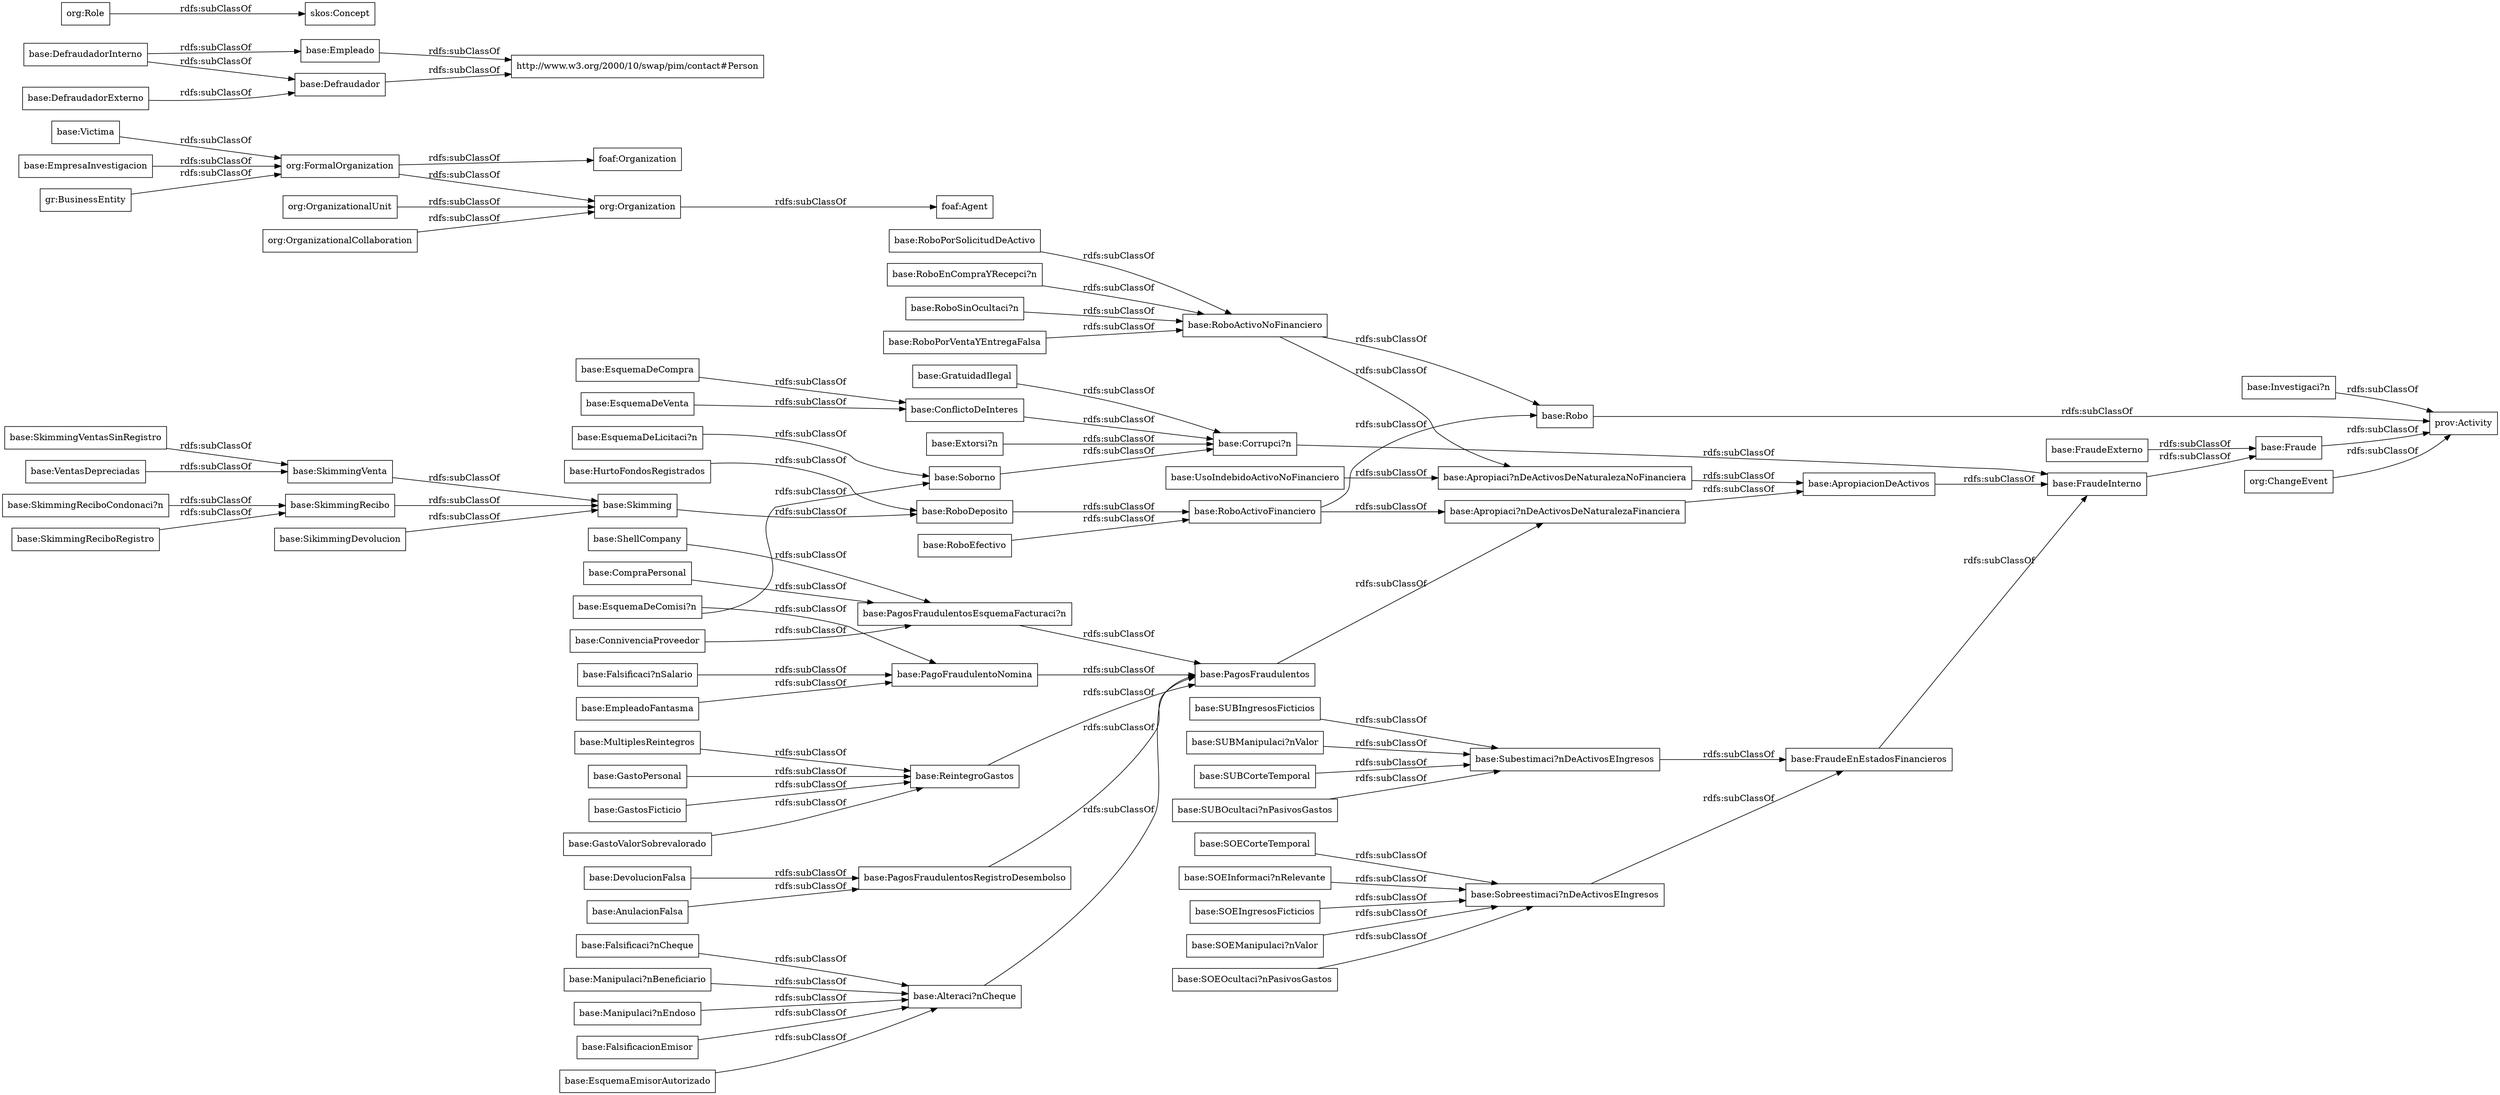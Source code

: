 digraph ar2dtool_diagram { 
rankdir=LR;
size="1000"
node [shape = rectangle, color="black"]; "base:Apropiaci?nDeActivosDeNaturalezaNoFinanciera" "base:RoboEfectivo" "base:EsquemaDeComisi?n" "base:SkimmingReciboCondonaci?n" "base:Soborno" "base:MultiplesReintegros" "base:SUBOcultaci?nPasivosGastos" "base:SUBIngresosFicticios" "base:GratuidadIlegal" "base:GastoPersonal" "base:SkimmingVentasSinRegistro" "base:RoboPorSolicitudDeActivo" "base:Victima" "base:VentasDepreciadas" "base:GastosFicticio" "base:GastoValorSobrevalorado" "base:EsquemaEmisorAutorizado" "base:Alteraci?nCheque" "base:SkimmingVenta" "base:FraudeInterno" "base:SUBManipulaci?nValor" "base:Investigaci?n" "base:FraudeExterno" "base:EsquemaDeCompra" "base:SOEIngresosFicticios" "http://www.w3.org/2000/10/swap/pim/contact#Person" "org:OrganizationalUnit" "base:PagosFraudulentos" "base:PagosFraudulentosEsquemaFacturaci?n" "base:ConnivenciaProveedor" "base:DefraudadorInterno" "base:DevolucionFalsa" "base:SOEManipulaci?nValor" "base:Fraude" "base:Sobreestimaci?nDeActivosEIngresos" "base:SOEOcultaci?nPasivosGastos" "org:Organization" "base:Empleado" "base:Manipulaci?nEndoso" "base:RoboActivoNoFinanciero" "base:Falsificaci?nSalario" "base:PagoFraudulentoNomina" "base:UsoIndebidoActivoNoFinanciero" "base:DefraudadorExterno" "base:SkimmingReciboRegistro" "base:HurtoFondosRegistrados" "base:EsquemaDeVenta" "base:FalsificacionEmisor" "base:RoboEnCompraYRecepci?n" "base:ApropiacionDeActivos" "base:RoboDeposito" "base:SUBCorteTemporal" "base:Defraudador" "base:SkimmingRecibo" "base:SOECorteTemporal" "base:ConflictoDeInteres" "base:Skimming" "base:AnulacionFalsa" "base:ShellCompany" "base:SOEInformaci?nRelevante" "base:RoboActivoFinanciero" "base:EmpresaInvestigacion" "base:Falsificaci?nCheque" "base:CompraPersonal" "base:Robo" "base:Corrupci?n" "base:Subestimaci?nDeActivosEIngresos" "base:FraudeEnEstadosFinancieros" "base:Extorsi?n" "base:RoboSinOcultaci?n" "base:EmpleadoFantasma" "base:Manipulaci?nBeneficiario" "base:SikimmingDevolucion" "base:ReintegroGastos" "base:Apropiaci?nDeActivosDeNaturalezaFinanciera" "base:PagosFraudulentosRegistroDesembolso" "base:EsquemaDeLicitaci?n" "base:RoboPorVentaYEntregaFalsa" "org:FormalOrganization" "org:OrganizationalCollaboration" "org:Role" "org:ChangeEvent" ; /*classes style*/
	"base:SUBOcultaci?nPasivosGastos" -> "base:Subestimaci?nDeActivosEIngresos" [ label = "rdfs:subClassOf" ];
	"base:Apropiaci?nDeActivosDeNaturalezaFinanciera" -> "base:ApropiacionDeActivos" [ label = "rdfs:subClassOf" ];
	"base:Investigaci?n" -> "prov:Activity" [ label = "rdfs:subClassOf" ];
	"base:ApropiacionDeActivos" -> "base:FraudeInterno" [ label = "rdfs:subClassOf" ];
	"org:Role" -> "skos:Concept" [ label = "rdfs:subClassOf" ];
	"base:RoboEnCompraYRecepci?n" -> "base:RoboActivoNoFinanciero" [ label = "rdfs:subClassOf" ];
	"base:SUBCorteTemporal" -> "base:Subestimaci?nDeActivosEIngresos" [ label = "rdfs:subClassOf" ];
	"org:OrganizationalUnit" -> "org:Organization" [ label = "rdfs:subClassOf" ];
	"base:UsoIndebidoActivoNoFinanciero" -> "base:Apropiaci?nDeActivosDeNaturalezaNoFinanciera" [ label = "rdfs:subClassOf" ];
	"base:ConflictoDeInteres" -> "base:Corrupci?n" [ label = "rdfs:subClassOf" ];
	"base:MultiplesReintegros" -> "base:ReintegroGastos" [ label = "rdfs:subClassOf" ];
	"base:SkimmingVentasSinRegistro" -> "base:SkimmingVenta" [ label = "rdfs:subClassOf" ];
	"base:RoboActivoNoFinanciero" -> "base:Robo" [ label = "rdfs:subClassOf" ];
	"base:RoboActivoNoFinanciero" -> "base:Apropiaci?nDeActivosDeNaturalezaNoFinanciera" [ label = "rdfs:subClassOf" ];
	"base:PagosFraudulentosEsquemaFacturaci?n" -> "base:PagosFraudulentos" [ label = "rdfs:subClassOf" ];
	"base:PagosFraudulentos" -> "base:Apropiaci?nDeActivosDeNaturalezaFinanciera" [ label = "rdfs:subClassOf" ];
	"base:PagosFraudulentosRegistroDesembolso" -> "base:PagosFraudulentos" [ label = "rdfs:subClassOf" ];
	"base:SkimmingReciboCondonaci?n" -> "base:SkimmingRecibo" [ label = "rdfs:subClassOf" ];
	"base:EsquemaDeCompra" -> "base:ConflictoDeInteres" [ label = "rdfs:subClassOf" ];
	"base:Alteraci?nCheque" -> "base:PagosFraudulentos" [ label = "rdfs:subClassOf" ];
	"base:RoboEfectivo" -> "base:RoboActivoFinanciero" [ label = "rdfs:subClassOf" ];
	"base:Defraudador" -> "http://www.w3.org/2000/10/swap/pim/contact#Person" [ label = "rdfs:subClassOf" ];
	"base:EsquemaEmisorAutorizado" -> "base:Alteraci?nCheque" [ label = "rdfs:subClassOf" ];
	"base:SOEInformaci?nRelevante" -> "base:Sobreestimaci?nDeActivosEIngresos" [ label = "rdfs:subClassOf" ];
	"base:Manipulaci?nEndoso" -> "base:Alteraci?nCheque" [ label = "rdfs:subClassOf" ];
	"base:Extorsi?n" -> "base:Corrupci?n" [ label = "rdfs:subClassOf" ];
	"base:Corrupci?n" -> "base:FraudeInterno" [ label = "rdfs:subClassOf" ];
	"base:SUBManipulaci?nValor" -> "base:Subestimaci?nDeActivosEIngresos" [ label = "rdfs:subClassOf" ];
	"base:Victima" -> "org:FormalOrganization" [ label = "rdfs:subClassOf" ];
	"base:Skimming" -> "base:RoboDeposito" [ label = "rdfs:subClassOf" ];
	"base:HurtoFondosRegistrados" -> "base:RoboDeposito" [ label = "rdfs:subClassOf" ];
	"base:SikimmingDevolucion" -> "base:Skimming" [ label = "rdfs:subClassOf" ];
	"base:FraudeInterno" -> "base:Fraude" [ label = "rdfs:subClassOf" ];
	"base:Empleado" -> "http://www.w3.org/2000/10/swap/pim/contact#Person" [ label = "rdfs:subClassOf" ];
	"base:RoboSinOcultaci?n" -> "base:RoboActivoNoFinanciero" [ label = "rdfs:subClassOf" ];
	"base:ShellCompany" -> "base:PagosFraudulentosEsquemaFacturaci?n" [ label = "rdfs:subClassOf" ];
	"base:EsquemaDeVenta" -> "base:ConflictoDeInteres" [ label = "rdfs:subClassOf" ];
	"base:ReintegroGastos" -> "base:PagosFraudulentos" [ label = "rdfs:subClassOf" ];
	"base:FraudeEnEstadosFinancieros" -> "base:FraudeInterno" [ label = "rdfs:subClassOf" ];
	"base:SkimmingVenta" -> "base:Skimming" [ label = "rdfs:subClassOf" ];
	"org:Organization" -> "foaf:Agent" [ label = "rdfs:subClassOf" ];
	"base:RoboActivoFinanciero" -> "base:Robo" [ label = "rdfs:subClassOf" ];
	"base:RoboActivoFinanciero" -> "base:Apropiaci?nDeActivosDeNaturalezaFinanciera" [ label = "rdfs:subClassOf" ];
	"base:DefraudadorInterno" -> "base:Empleado" [ label = "rdfs:subClassOf" ];
	"base:DefraudadorInterno" -> "base:Defraudador" [ label = "rdfs:subClassOf" ];
	"base:Sobreestimaci?nDeActivosEIngresos" -> "base:FraudeEnEstadosFinancieros" [ label = "rdfs:subClassOf" ];
	"base:Falsificaci?nSalario" -> "base:PagoFraudulentoNomina" [ label = "rdfs:subClassOf" ];
	"base:EmpleadoFantasma" -> "base:PagoFraudulentoNomina" [ label = "rdfs:subClassOf" ];
	"base:SkimmingRecibo" -> "base:Skimming" [ label = "rdfs:subClassOf" ];
	"base:FraudeExterno" -> "base:Fraude" [ label = "rdfs:subClassOf" ];
	"base:EsquemaDeComisi?n" -> "base:Soborno" [ label = "rdfs:subClassOf" ];
	"base:EsquemaDeComisi?n" -> "base:PagoFraudulentoNomina" [ label = "rdfs:subClassOf" ];
	"base:Robo" -> "prov:Activity" [ label = "rdfs:subClassOf" ];
	"org:ChangeEvent" -> "prov:Activity" [ label = "rdfs:subClassOf" ];
	"base:ConnivenciaProveedor" -> "base:PagosFraudulentosEsquemaFacturaci?n" [ label = "rdfs:subClassOf" ];
	"base:RoboPorSolicitudDeActivo" -> "base:RoboActivoNoFinanciero" [ label = "rdfs:subClassOf" ];
	"base:SUBIngresosFicticios" -> "base:Subestimaci?nDeActivosEIngresos" [ label = "rdfs:subClassOf" ];
	"base:RoboDeposito" -> "base:RoboActivoFinanciero" [ label = "rdfs:subClassOf" ];
	"base:GratuidadIlegal" -> "base:Corrupci?n" [ label = "rdfs:subClassOf" ];
	"base:EsquemaDeLicitaci?n" -> "base:Soborno" [ label = "rdfs:subClassOf" ];
	"base:Manipulaci?nBeneficiario" -> "base:Alteraci?nCheque" [ label = "rdfs:subClassOf" ];
	"base:RoboPorVentaYEntregaFalsa" -> "base:RoboActivoNoFinanciero" [ label = "rdfs:subClassOf" ];
	"base:FalsificacionEmisor" -> "base:Alteraci?nCheque" [ label = "rdfs:subClassOf" ];
	"org:OrganizationalCollaboration" -> "org:Organization" [ label = "rdfs:subClassOf" ];
	"base:SOEManipulaci?nValor" -> "base:Sobreestimaci?nDeActivosEIngresos" [ label = "rdfs:subClassOf" ];
	"base:EmpresaInvestigacion" -> "org:FormalOrganization" [ label = "rdfs:subClassOf" ];
	"base:DevolucionFalsa" -> "base:PagosFraudulentosRegistroDesembolso" [ label = "rdfs:subClassOf" ];
	"base:SOEOcultaci?nPasivosGastos" -> "base:Sobreestimaci?nDeActivosEIngresos" [ label = "rdfs:subClassOf" ];
	"base:GastoValorSobrevalorado" -> "base:ReintegroGastos" [ label = "rdfs:subClassOf" ];
	"base:GastosFicticio" -> "base:ReintegroGastos" [ label = "rdfs:subClassOf" ];
	"base:Subestimaci?nDeActivosEIngresos" -> "base:FraudeEnEstadosFinancieros" [ label = "rdfs:subClassOf" ];
	"gr:BusinessEntity" -> "org:FormalOrganization" [ label = "rdfs:subClassOf" ];
	"base:PagoFraudulentoNomina" -> "base:PagosFraudulentos" [ label = "rdfs:subClassOf" ];
	"base:Falsificaci?nCheque" -> "base:Alteraci?nCheque" [ label = "rdfs:subClassOf" ];
	"base:CompraPersonal" -> "base:PagosFraudulentosEsquemaFacturaci?n" [ label = "rdfs:subClassOf" ];
	"base:DefraudadorExterno" -> "base:Defraudador" [ label = "rdfs:subClassOf" ];
	"base:SkimmingReciboRegistro" -> "base:SkimmingRecibo" [ label = "rdfs:subClassOf" ];
	"base:AnulacionFalsa" -> "base:PagosFraudulentosRegistroDesembolso" [ label = "rdfs:subClassOf" ];
	"base:Apropiaci?nDeActivosDeNaturalezaNoFinanciera" -> "base:ApropiacionDeActivos" [ label = "rdfs:subClassOf" ];
	"base:GastoPersonal" -> "base:ReintegroGastos" [ label = "rdfs:subClassOf" ];
	"base:VentasDepreciadas" -> "base:SkimmingVenta" [ label = "rdfs:subClassOf" ];
	"base:SOECorteTemporal" -> "base:Sobreestimaci?nDeActivosEIngresos" [ label = "rdfs:subClassOf" ];
	"base:Fraude" -> "prov:Activity" [ label = "rdfs:subClassOf" ];
	"base:SOEIngresosFicticios" -> "base:Sobreestimaci?nDeActivosEIngresos" [ label = "rdfs:subClassOf" ];
	"base:Soborno" -> "base:Corrupci?n" [ label = "rdfs:subClassOf" ];
	"org:FormalOrganization" -> "org:Organization" [ label = "rdfs:subClassOf" ];
	"org:FormalOrganization" -> "foaf:Organization" [ label = "rdfs:subClassOf" ];

}
